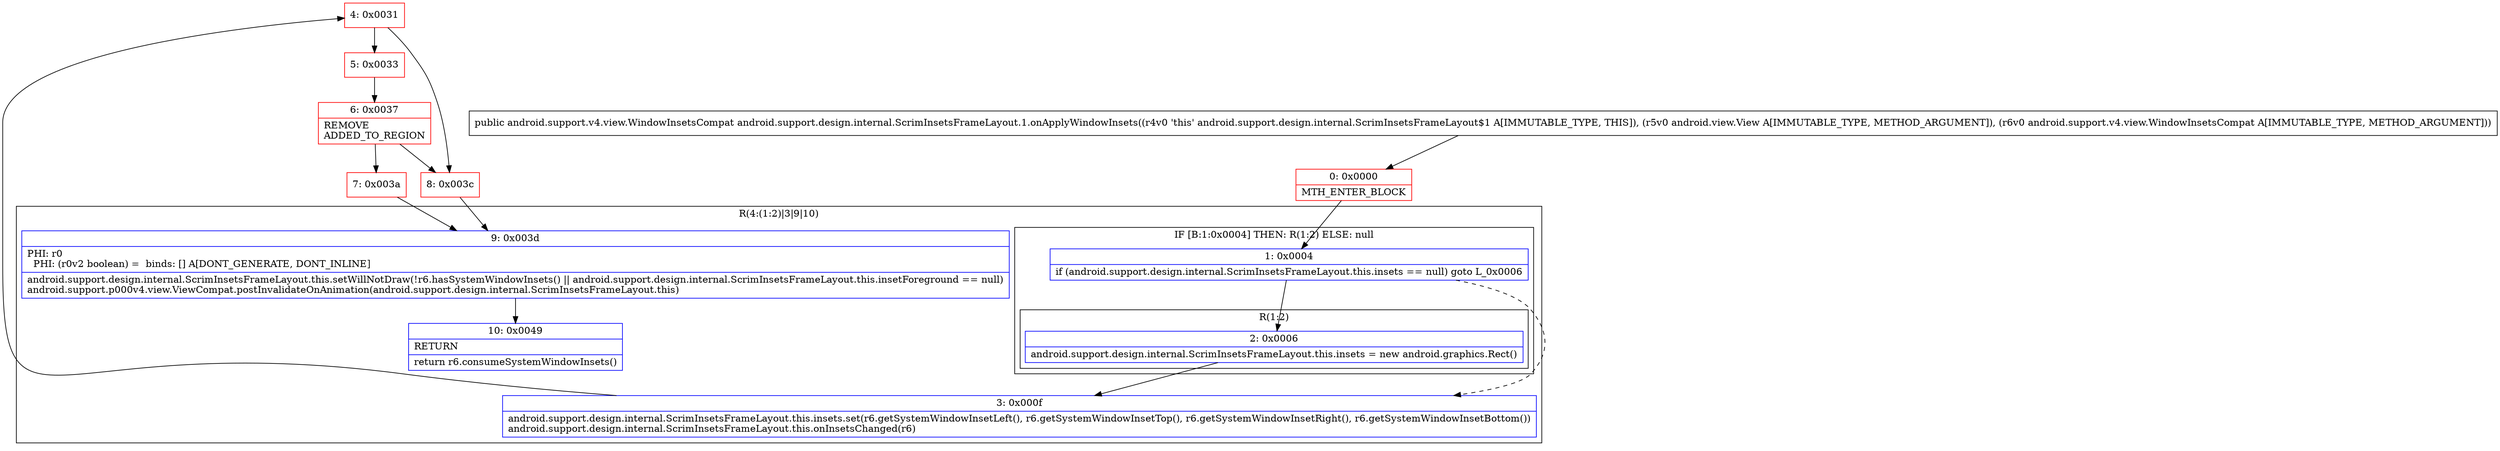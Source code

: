 digraph "CFG forandroid.support.design.internal.ScrimInsetsFrameLayout.1.onApplyWindowInsets(Landroid\/view\/View;Landroid\/support\/v4\/view\/WindowInsetsCompat;)Landroid\/support\/v4\/view\/WindowInsetsCompat;" {
subgraph cluster_Region_1846759319 {
label = "R(4:(1:2)|3|9|10)";
node [shape=record,color=blue];
subgraph cluster_IfRegion_215876138 {
label = "IF [B:1:0x0004] THEN: R(1:2) ELSE: null";
node [shape=record,color=blue];
Node_1 [shape=record,label="{1\:\ 0x0004|if (android.support.design.internal.ScrimInsetsFrameLayout.this.insets == null) goto L_0x0006\l}"];
subgraph cluster_Region_1669587444 {
label = "R(1:2)";
node [shape=record,color=blue];
Node_2 [shape=record,label="{2\:\ 0x0006|android.support.design.internal.ScrimInsetsFrameLayout.this.insets = new android.graphics.Rect()\l}"];
}
}
Node_3 [shape=record,label="{3\:\ 0x000f|android.support.design.internal.ScrimInsetsFrameLayout.this.insets.set(r6.getSystemWindowInsetLeft(), r6.getSystemWindowInsetTop(), r6.getSystemWindowInsetRight(), r6.getSystemWindowInsetBottom())\landroid.support.design.internal.ScrimInsetsFrameLayout.this.onInsetsChanged(r6)\l}"];
Node_9 [shape=record,label="{9\:\ 0x003d|PHI: r0 \l  PHI: (r0v2 boolean) =  binds: [] A[DONT_GENERATE, DONT_INLINE]\l|android.support.design.internal.ScrimInsetsFrameLayout.this.setWillNotDraw(!r6.hasSystemWindowInsets() \|\| android.support.design.internal.ScrimInsetsFrameLayout.this.insetForeground == null)\landroid.support.p000v4.view.ViewCompat.postInvalidateOnAnimation(android.support.design.internal.ScrimInsetsFrameLayout.this)\l}"];
Node_10 [shape=record,label="{10\:\ 0x0049|RETURN\l|return r6.consumeSystemWindowInsets()\l}"];
}
Node_0 [shape=record,color=red,label="{0\:\ 0x0000|MTH_ENTER_BLOCK\l}"];
Node_4 [shape=record,color=red,label="{4\:\ 0x0031}"];
Node_5 [shape=record,color=red,label="{5\:\ 0x0033}"];
Node_6 [shape=record,color=red,label="{6\:\ 0x0037|REMOVE\lADDED_TO_REGION\l}"];
Node_7 [shape=record,color=red,label="{7\:\ 0x003a}"];
Node_8 [shape=record,color=red,label="{8\:\ 0x003c}"];
MethodNode[shape=record,label="{public android.support.v4.view.WindowInsetsCompat android.support.design.internal.ScrimInsetsFrameLayout.1.onApplyWindowInsets((r4v0 'this' android.support.design.internal.ScrimInsetsFrameLayout$1 A[IMMUTABLE_TYPE, THIS]), (r5v0 android.view.View A[IMMUTABLE_TYPE, METHOD_ARGUMENT]), (r6v0 android.support.v4.view.WindowInsetsCompat A[IMMUTABLE_TYPE, METHOD_ARGUMENT])) }"];
MethodNode -> Node_0;
Node_1 -> Node_2;
Node_1 -> Node_3[style=dashed];
Node_2 -> Node_3;
Node_3 -> Node_4;
Node_9 -> Node_10;
Node_0 -> Node_1;
Node_4 -> Node_5;
Node_4 -> Node_8;
Node_5 -> Node_6;
Node_6 -> Node_7;
Node_6 -> Node_8;
Node_7 -> Node_9;
Node_8 -> Node_9;
}

